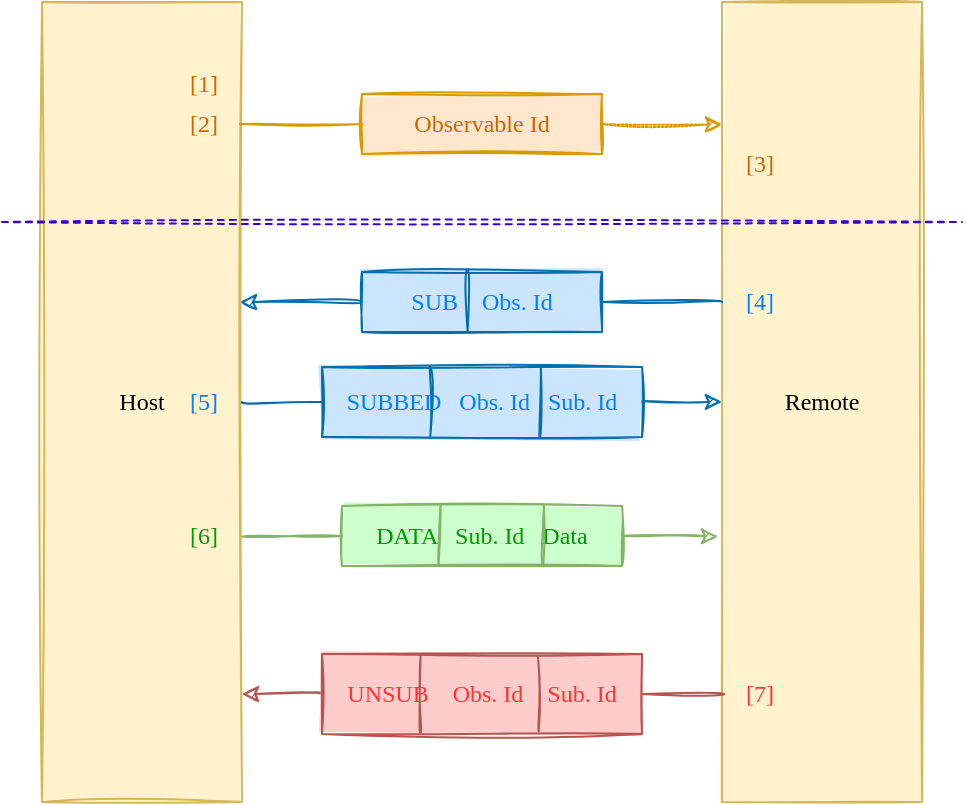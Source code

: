 <mxfile version="14.5.1" type="github">
  <diagram id="0OXHQ_Jyn1BdOZTZz_BP" name="Page-1">
    <mxGraphModel dx="946" dy="662" grid="1" gridSize="10" guides="1" tooltips="1" connect="1" arrows="1" fold="1" page="1" pageScale="1" pageWidth="827" pageHeight="1169" math="0" shadow="0">
      <root>
        <mxCell id="0" />
        <mxCell id="1" parent="0" />
        <mxCell id="HxwKfh-mOO4dva4nsjCU-7" style="edgeStyle=orthogonalEdgeStyle;curved=1;rounded=0;sketch=1;orthogonalLoop=1;jettySize=auto;html=1;exitX=1;exitY=0.5;exitDx=0;exitDy=0;entryX=0;entryY=0.5;entryDx=0;entryDy=0;fontFamily=Comic Sans MS;fillColor=#1ba1e2;strokeColor=#006EAF;" edge="1" parent="1" source="HxwKfh-mOO4dva4nsjCU-19" target="HxwKfh-mOO4dva4nsjCU-2">
          <mxGeometry relative="1" as="geometry" />
        </mxCell>
        <mxCell id="HxwKfh-mOO4dva4nsjCU-8" style="edgeStyle=orthogonalEdgeStyle;curved=1;rounded=0;sketch=1;orthogonalLoop=1;jettySize=auto;html=1;exitX=1;exitY=0.5;exitDx=0;exitDy=0;entryX=-0.02;entryY=0.668;entryDx=0;entryDy=0;fontFamily=Comic Sans MS;entryPerimeter=0;fillColor=#d5e8d4;strokeColor=#82b366;" edge="1" parent="1" source="HxwKfh-mOO4dva4nsjCU-21" target="HxwKfh-mOO4dva4nsjCU-2">
          <mxGeometry relative="1" as="geometry" />
        </mxCell>
        <mxCell id="HxwKfh-mOO4dva4nsjCU-1" value="Host" style="rounded=0;whiteSpace=wrap;html=1;fontFamily=Comic Sans MS;sketch=1;fillColor=#fff2cc;strokeColor=#d6b656;fillStyle=solid;" vertex="1" parent="1">
          <mxGeometry x="160" y="120" width="100" height="400" as="geometry" />
        </mxCell>
        <mxCell id="HxwKfh-mOO4dva4nsjCU-6" style="edgeStyle=orthogonalEdgeStyle;curved=1;rounded=0;sketch=1;orthogonalLoop=1;jettySize=auto;html=1;exitX=0;exitY=0.5;exitDx=0;exitDy=0;entryX=0.99;entryY=0.375;entryDx=0;entryDy=0;fontFamily=Comic Sans MS;entryPerimeter=0;fillColor=#1ba1e2;strokeColor=#006EAF;" edge="1" parent="1" source="HxwKfh-mOO4dva4nsjCU-17" target="HxwKfh-mOO4dva4nsjCU-1">
          <mxGeometry relative="1" as="geometry" />
        </mxCell>
        <mxCell id="HxwKfh-mOO4dva4nsjCU-9" style="edgeStyle=orthogonalEdgeStyle;curved=1;rounded=0;sketch=1;orthogonalLoop=1;jettySize=auto;html=1;exitX=0;exitY=0.5;exitDx=0;exitDy=0;entryX=1;entryY=0.865;entryDx=0;entryDy=0;fontFamily=Comic Sans MS;entryPerimeter=0;fillColor=#f8cecc;strokeColor=#b85450;" edge="1" parent="1" source="HxwKfh-mOO4dva4nsjCU-23" target="HxwKfh-mOO4dva4nsjCU-1">
          <mxGeometry relative="1" as="geometry" />
        </mxCell>
        <mxCell id="HxwKfh-mOO4dva4nsjCU-2" value="Remote" style="rounded=0;whiteSpace=wrap;html=1;fontFamily=Comic Sans MS;sketch=1;fillColor=#fff2cc;strokeColor=#d6b656;fillStyle=solid;" vertex="1" parent="1">
          <mxGeometry x="500" y="120" width="100" height="400" as="geometry" />
        </mxCell>
        <mxCell id="HxwKfh-mOO4dva4nsjCU-3" value="" style="endArrow=none;dashed=1;html=1;fontFamily=Comic Sans MS;sketch=1;fillColor=#6a00ff;strokeColor=#3700CC;" edge="1" parent="1">
          <mxGeometry width="50" height="50" relative="1" as="geometry">
            <mxPoint x="140" y="230" as="sourcePoint" />
            <mxPoint x="620" y="230" as="targetPoint" />
          </mxGeometry>
        </mxCell>
        <mxCell id="HxwKfh-mOO4dva4nsjCU-4" value="" style="endArrow=classic;html=1;fontFamily=Comic Sans MS;entryX=0;entryY=0.153;entryDx=0;entryDy=0;entryPerimeter=0;dashed=1;dashPattern=1 1;sketch=1;fillColor=#ffe6cc;strokeColor=#d79b00;exitX=1;exitY=0.5;exitDx=0;exitDy=0;" edge="1" parent="1" source="HxwKfh-mOO4dva4nsjCU-13" target="HxwKfh-mOO4dva4nsjCU-2">
          <mxGeometry width="50" height="50" relative="1" as="geometry">
            <mxPoint x="259" y="181" as="sourcePoint" />
            <mxPoint x="460" y="310" as="targetPoint" />
          </mxGeometry>
        </mxCell>
        <mxCell id="HxwKfh-mOO4dva4nsjCU-13" value="Observable Id" style="rounded=0;whiteSpace=wrap;html=1;sketch=1;fontFamily=Comic Sans MS;strokeColor=#d79b00;fontColor=#CC6600;fillColor=#FFE6CC;fillStyle=solid;" vertex="1" parent="1">
          <mxGeometry x="320" y="166" width="120" height="30" as="geometry" />
        </mxCell>
        <mxCell id="HxwKfh-mOO4dva4nsjCU-16" value="" style="endArrow=none;html=1;fontFamily=Comic Sans MS;entryX=0;entryY=0.5;entryDx=0;entryDy=0;sketch=1;fillColor=#ffe6cc;strokeColor=#d79b00;endFill=0;" edge="1" parent="1" target="HxwKfh-mOO4dva4nsjCU-13">
          <mxGeometry width="50" height="50" relative="1" as="geometry">
            <mxPoint x="259" y="181" as="sourcePoint" />
            <mxPoint x="500" y="181.2" as="targetPoint" />
          </mxGeometry>
        </mxCell>
        <mxCell id="HxwKfh-mOO4dva4nsjCU-17" value="SUB &amp;nbsp; &amp;nbsp;Obs. Id" style="rounded=0;whiteSpace=wrap;html=1;sketch=1;fontFamily=Comic Sans MS;strokeColor=#006EAF;fontColor=#007FFF;fillStyle=solid;fillColor=#CCE5FF;" vertex="1" parent="1">
          <mxGeometry x="320" y="255" width="120" height="30" as="geometry" />
        </mxCell>
        <mxCell id="HxwKfh-mOO4dva4nsjCU-18" style="edgeStyle=orthogonalEdgeStyle;curved=1;rounded=0;sketch=1;orthogonalLoop=1;jettySize=auto;html=1;exitX=0;exitY=0.375;exitDx=0;exitDy=0;entryX=1;entryY=0.5;entryDx=0;entryDy=0;fontFamily=Comic Sans MS;exitPerimeter=0;fillColor=#1ba1e2;strokeColor=#006EAF;endArrow=none;endFill=0;" edge="1" parent="1" source="HxwKfh-mOO4dva4nsjCU-2" target="HxwKfh-mOO4dva4nsjCU-17">
          <mxGeometry relative="1" as="geometry">
            <mxPoint x="500" y="270.0" as="sourcePoint" />
            <mxPoint x="259.0" y="270.0" as="targetPoint" />
          </mxGeometry>
        </mxCell>
        <mxCell id="HxwKfh-mOO4dva4nsjCU-19" value="SUBBED &amp;nbsp; Obs. Id &amp;nbsp; Sub. Id" style="rounded=0;whiteSpace=wrap;html=1;sketch=1;fontFamily=Comic Sans MS;strokeColor=#006EAF;fontColor=#007FFF;fillColor=#CCE5FF;fillStyle=solid;" vertex="1" parent="1">
          <mxGeometry x="300" y="302.5" width="160" height="35" as="geometry" />
        </mxCell>
        <mxCell id="HxwKfh-mOO4dva4nsjCU-20" style="edgeStyle=orthogonalEdgeStyle;curved=1;rounded=0;sketch=1;orthogonalLoop=1;jettySize=auto;html=1;exitX=1;exitY=0.5;exitDx=0;exitDy=0;entryX=0;entryY=0.5;entryDx=0;entryDy=0;fontFamily=Comic Sans MS;fillColor=#1ba1e2;strokeColor=#006EAF;endArrow=none;endFill=0;" edge="1" parent="1" source="HxwKfh-mOO4dva4nsjCU-1" target="HxwKfh-mOO4dva4nsjCU-19">
          <mxGeometry relative="1" as="geometry">
            <mxPoint x="260.0" y="320.0" as="sourcePoint" />
            <mxPoint x="500" y="320.0" as="targetPoint" />
          </mxGeometry>
        </mxCell>
        <mxCell id="HxwKfh-mOO4dva4nsjCU-21" value="DATA &amp;nbsp; Sub. Id &amp;nbsp; Data" style="rounded=0;whiteSpace=wrap;html=1;sketch=1;fontFamily=Comic Sans MS;strokeColor=#82b366;fillColor=#CCFFCC;fillStyle=solid;fontColor=#009900;" vertex="1" parent="1">
          <mxGeometry x="310" y="372" width="140" height="30" as="geometry" />
        </mxCell>
        <mxCell id="HxwKfh-mOO4dva4nsjCU-22" style="edgeStyle=orthogonalEdgeStyle;curved=1;rounded=0;sketch=1;orthogonalLoop=1;jettySize=auto;html=1;exitX=1;exitY=0.668;exitDx=0;exitDy=0;entryX=0;entryY=0.5;entryDx=0;entryDy=0;fontFamily=Comic Sans MS;exitPerimeter=0;fillColor=#d5e8d4;strokeColor=#82b366;endArrow=none;endFill=0;" edge="1" parent="1" source="HxwKfh-mOO4dva4nsjCU-1" target="HxwKfh-mOO4dva4nsjCU-21">
          <mxGeometry relative="1" as="geometry">
            <mxPoint x="260.0" y="387.2" as="sourcePoint" />
            <mxPoint x="498.0" y="387.2" as="targetPoint" />
          </mxGeometry>
        </mxCell>
        <mxCell id="HxwKfh-mOO4dva4nsjCU-23" value="UNSUB &amp;nbsp; &amp;nbsp;Obs. Id &amp;nbsp; &amp;nbsp;Sub. Id" style="rounded=0;whiteSpace=wrap;html=1;sketch=1;fontFamily=Comic Sans MS;strokeColor=#b85450;fillColor=#FFCCCC;fillStyle=solid;fontColor=#FF3333;" vertex="1" parent="1">
          <mxGeometry x="300" y="446" width="160" height="40" as="geometry" />
        </mxCell>
        <mxCell id="HxwKfh-mOO4dva4nsjCU-24" style="edgeStyle=orthogonalEdgeStyle;curved=1;rounded=0;sketch=1;orthogonalLoop=1;jettySize=auto;html=1;exitX=0.01;exitY=0.865;exitDx=0;exitDy=0;entryX=1;entryY=0.5;entryDx=0;entryDy=0;fontFamily=Comic Sans MS;exitPerimeter=0;fillColor=#f8cecc;strokeColor=#b85450;endArrow=none;endFill=0;" edge="1" parent="1" source="HxwKfh-mOO4dva4nsjCU-2" target="HxwKfh-mOO4dva4nsjCU-23">
          <mxGeometry relative="1" as="geometry">
            <mxPoint x="501" y="466" as="sourcePoint" />
            <mxPoint x="260" y="466" as="targetPoint" />
          </mxGeometry>
        </mxCell>
        <mxCell id="HxwKfh-mOO4dva4nsjCU-28" style="edgeStyle=orthogonalEdgeStyle;curved=1;rounded=0;sketch=1;orthogonalLoop=1;jettySize=auto;html=1;exitX=0.438;exitY=-0.041;exitDx=0;exitDy=0;entryX=0.44;entryY=0.987;entryDx=0;entryDy=0;endArrow=none;endFill=0;fontFamily=Comic Sans MS;fontColor=#007FFF;entryPerimeter=0;exitPerimeter=0;fillColor=#1ba1e2;strokeColor=#006EAF;" edge="1" parent="1" source="HxwKfh-mOO4dva4nsjCU-17" target="HxwKfh-mOO4dva4nsjCU-17">
          <mxGeometry relative="1" as="geometry" />
        </mxCell>
        <mxCell id="HxwKfh-mOO4dva4nsjCU-30" style="edgeStyle=orthogonalEdgeStyle;curved=1;rounded=0;sketch=1;orthogonalLoop=1;jettySize=auto;html=1;entryX=0.338;entryY=1.014;entryDx=0;entryDy=0;endArrow=none;endFill=0;fontFamily=Comic Sans MS;fontColor=#007FFF;entryPerimeter=0;fillColor=#1ba1e2;strokeColor=#006EAF;" edge="1" parent="1" target="HxwKfh-mOO4dva4nsjCU-19">
          <mxGeometry relative="1" as="geometry">
            <mxPoint x="354" y="302" as="sourcePoint" />
          </mxGeometry>
        </mxCell>
        <mxCell id="HxwKfh-mOO4dva4nsjCU-31" style="edgeStyle=orthogonalEdgeStyle;curved=1;rounded=0;sketch=1;orthogonalLoop=1;jettySize=auto;html=1;entryX=0.684;entryY=-0.007;entryDx=0;entryDy=0;endArrow=none;endFill=0;fontFamily=Comic Sans MS;fontColor=#007FFF;entryPerimeter=0;fillColor=#1ba1e2;strokeColor=#006EAF;" edge="1" parent="1" target="HxwKfh-mOO4dva4nsjCU-19">
          <mxGeometry relative="1" as="geometry">
            <mxPoint x="409" y="338" as="sourcePoint" />
          </mxGeometry>
        </mxCell>
        <mxCell id="HxwKfh-mOO4dva4nsjCU-32" style="edgeStyle=orthogonalEdgeStyle;curved=1;rounded=0;sketch=1;orthogonalLoop=1;jettySize=auto;html=1;entryX=0.352;entryY=-0.036;entryDx=0;entryDy=0;endArrow=none;endFill=0;fontFamily=Comic Sans MS;fontColor=#009900;exitX=0.345;exitY=0.996;exitDx=0;exitDy=0;exitPerimeter=0;entryPerimeter=0;fillColor=#d5e8d4;strokeColor=#82b366;" edge="1" parent="1" source="HxwKfh-mOO4dva4nsjCU-21" target="HxwKfh-mOO4dva4nsjCU-21">
          <mxGeometry relative="1" as="geometry">
            <mxPoint x="345" y="402" as="sourcePoint" />
          </mxGeometry>
        </mxCell>
        <mxCell id="HxwKfh-mOO4dva4nsjCU-33" style="edgeStyle=orthogonalEdgeStyle;curved=1;rounded=0;sketch=1;orthogonalLoop=1;jettySize=auto;html=1;entryX=0.721;entryY=-0.01;entryDx=0;entryDy=0;endArrow=none;endFill=0;fontFamily=Comic Sans MS;fontColor=#009900;entryPerimeter=0;fillColor=#d5e8d4;strokeColor=#82b366;" edge="1" parent="1" target="HxwKfh-mOO4dva4nsjCU-21">
          <mxGeometry relative="1" as="geometry">
            <mxPoint x="411" y="402" as="sourcePoint" />
          </mxGeometry>
        </mxCell>
        <mxCell id="HxwKfh-mOO4dva4nsjCU-34" style="edgeStyle=orthogonalEdgeStyle;curved=1;rounded=0;sketch=1;orthogonalLoop=1;jettySize=auto;html=1;exitX=0.308;exitY=0.981;exitDx=0;exitDy=0;entryX=0.308;entryY=0.021;entryDx=0;entryDy=0;endArrow=none;endFill=0;fontFamily=Comic Sans MS;fontColor=#FF3333;entryPerimeter=0;exitPerimeter=0;fillColor=#f8cecc;strokeColor=#b85450;" edge="1" parent="1" source="HxwKfh-mOO4dva4nsjCU-23" target="HxwKfh-mOO4dva4nsjCU-23">
          <mxGeometry relative="1" as="geometry" />
        </mxCell>
        <mxCell id="HxwKfh-mOO4dva4nsjCU-35" style="edgeStyle=orthogonalEdgeStyle;curved=1;rounded=0;sketch=1;orthogonalLoop=1;jettySize=auto;html=1;exitX=0.677;exitY=0.967;exitDx=0;exitDy=0;entryX=0.675;entryY=0.033;entryDx=0;entryDy=0;endArrow=none;endFill=0;fontFamily=Comic Sans MS;fontColor=#FF3333;entryPerimeter=0;exitPerimeter=0;fillColor=#f8cecc;strokeColor=#b85450;" edge="1" parent="1" source="HxwKfh-mOO4dva4nsjCU-23" target="HxwKfh-mOO4dva4nsjCU-23">
          <mxGeometry relative="1" as="geometry" />
        </mxCell>
        <mxCell id="HxwKfh-mOO4dva4nsjCU-36" value="[2]" style="text;html=1;strokeColor=none;fillColor=none;align=right;verticalAlign=middle;whiteSpace=wrap;rounded=0;sketch=1;fontFamily=Comic Sans MS;fontColor=#CC6600;" vertex="1" parent="1">
          <mxGeometry x="210" y="171" width="40" height="20" as="geometry" />
        </mxCell>
        <mxCell id="HxwKfh-mOO4dva4nsjCU-37" value="[1]" style="text;html=1;strokeColor=none;fillColor=none;align=right;verticalAlign=middle;whiteSpace=wrap;rounded=0;sketch=1;fontFamily=Comic Sans MS;fontColor=#CC6600;" vertex="1" parent="1">
          <mxGeometry x="210" y="151" width="40" height="20" as="geometry" />
        </mxCell>
        <mxCell id="HxwKfh-mOO4dva4nsjCU-38" value="[3]" style="text;html=1;strokeColor=none;fillColor=none;align=left;verticalAlign=middle;whiteSpace=wrap;rounded=0;sketch=1;fontFamily=Comic Sans MS;fontColor=#CC6600;" vertex="1" parent="1">
          <mxGeometry x="510" y="191" width="40" height="20" as="geometry" />
        </mxCell>
        <mxCell id="HxwKfh-mOO4dva4nsjCU-39" value="[4]" style="text;html=1;strokeColor=none;fillColor=none;align=left;verticalAlign=middle;whiteSpace=wrap;rounded=0;sketch=1;fontFamily=Comic Sans MS;fontColor=#007FFF;" vertex="1" parent="1">
          <mxGeometry x="510" y="260" width="40" height="20" as="geometry" />
        </mxCell>
        <mxCell id="HxwKfh-mOO4dva4nsjCU-40" value="[5]" style="text;html=1;strokeColor=none;fillColor=none;align=right;verticalAlign=middle;whiteSpace=wrap;rounded=0;sketch=1;fontFamily=Comic Sans MS;fontColor=#007FFF;" vertex="1" parent="1">
          <mxGeometry x="210" y="310" width="40" height="20" as="geometry" />
        </mxCell>
        <mxCell id="HxwKfh-mOO4dva4nsjCU-41" value="[6]" style="text;html=1;strokeColor=none;fillColor=none;align=right;verticalAlign=middle;whiteSpace=wrap;rounded=0;sketch=1;fontFamily=Comic Sans MS;fontColor=#009900;" vertex="1" parent="1">
          <mxGeometry x="210" y="377" width="40" height="20" as="geometry" />
        </mxCell>
        <mxCell id="HxwKfh-mOO4dva4nsjCU-42" value="[7]" style="text;html=1;strokeColor=none;fillColor=none;align=left;verticalAlign=middle;whiteSpace=wrap;rounded=0;sketch=1;fontFamily=Comic Sans MS;fontColor=#FF3333;" vertex="1" parent="1">
          <mxGeometry x="510" y="456" width="40" height="20" as="geometry" />
        </mxCell>
      </root>
    </mxGraphModel>
  </diagram>
</mxfile>
